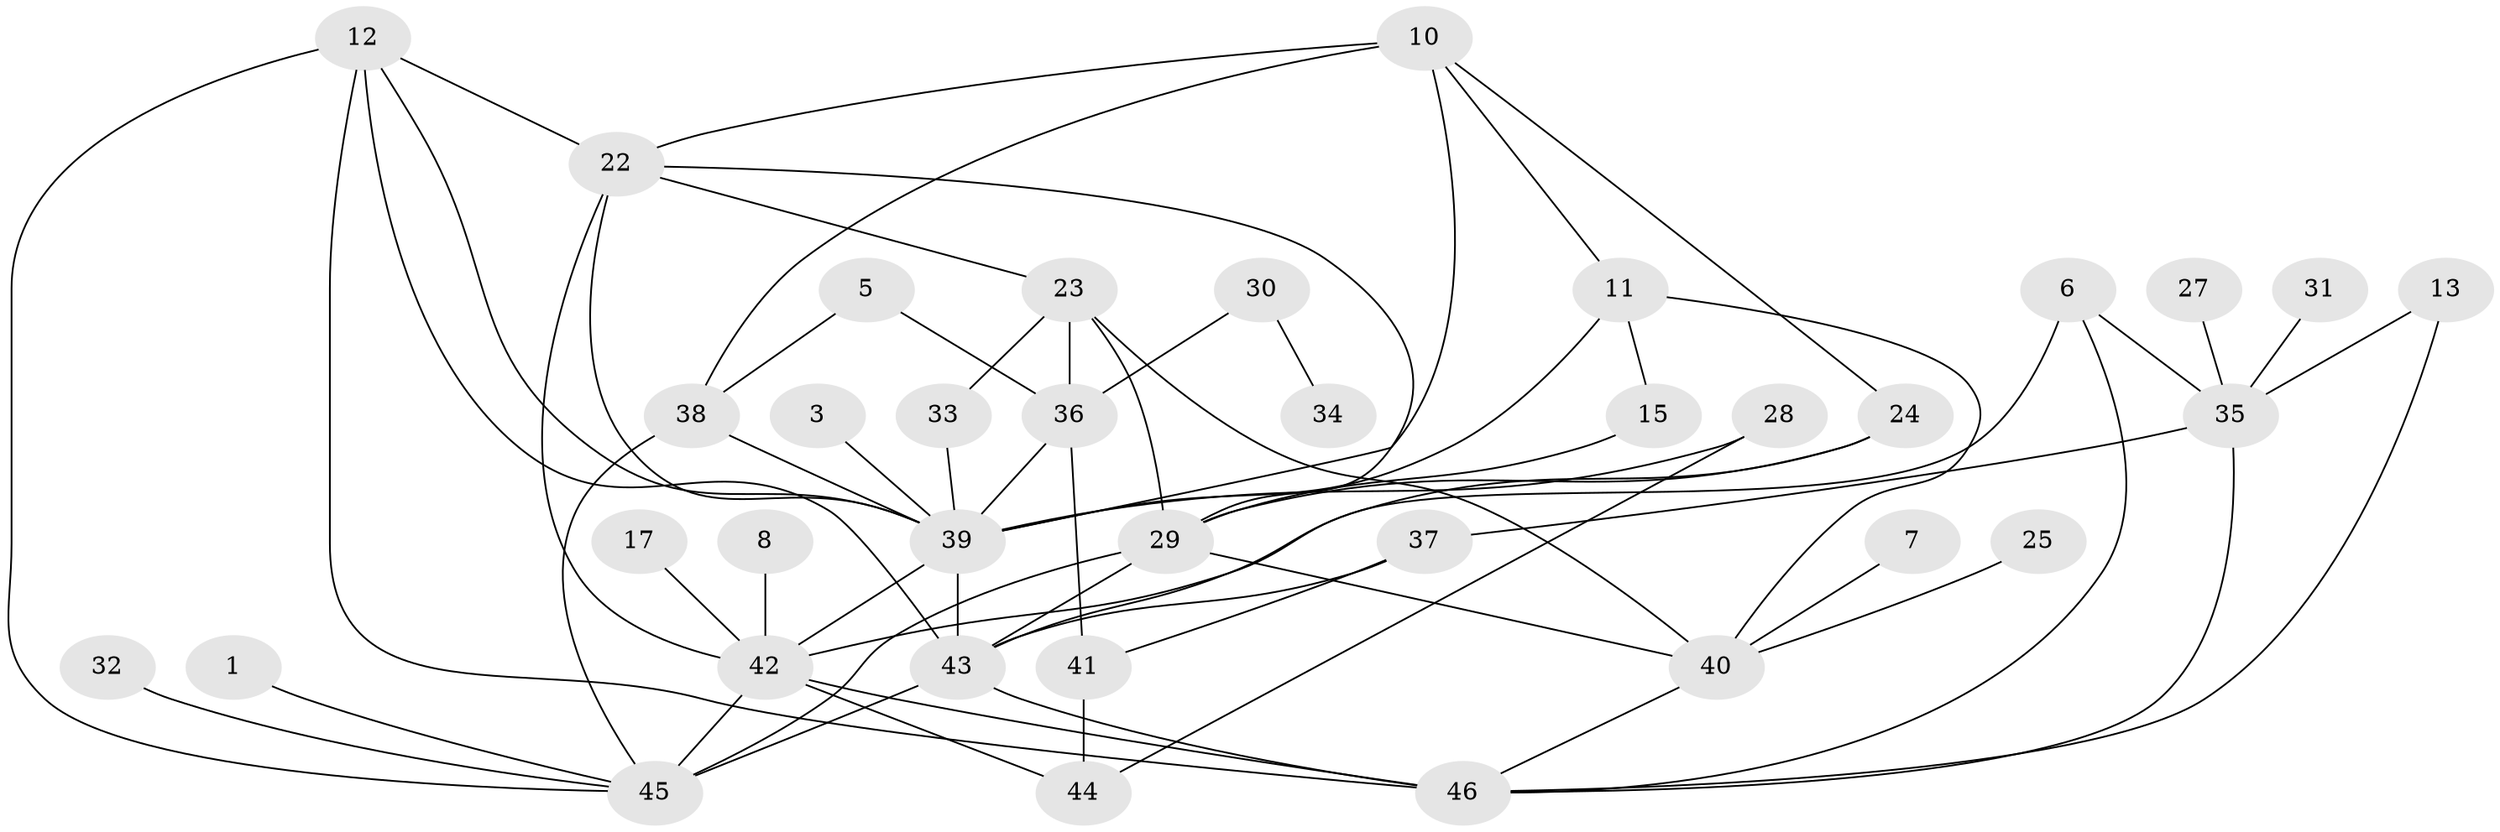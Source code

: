 // original degree distribution, {2: 0.22826086956521738, 1: 0.20652173913043478, 0: 0.10869565217391304, 4: 0.15217391304347827, 6: 0.07608695652173914, 3: 0.17391304347826086, 5: 0.05434782608695652}
// Generated by graph-tools (version 1.1) at 2025/25/03/09/25 03:25:21]
// undirected, 36 vertices, 65 edges
graph export_dot {
graph [start="1"]
  node [color=gray90,style=filled];
  1;
  3;
  5;
  6;
  7;
  8;
  10;
  11;
  12;
  13;
  15;
  17;
  22;
  23;
  24;
  25;
  27;
  28;
  29;
  30;
  31;
  32;
  33;
  34;
  35;
  36;
  37;
  38;
  39;
  40;
  41;
  42;
  43;
  44;
  45;
  46;
  1 -- 45 [weight=1.0];
  3 -- 39 [weight=1.0];
  5 -- 36 [weight=1.0];
  5 -- 38 [weight=1.0];
  6 -- 35 [weight=1.0];
  6 -- 42 [weight=1.0];
  6 -- 46 [weight=1.0];
  7 -- 40 [weight=1.0];
  8 -- 42 [weight=1.0];
  10 -- 11 [weight=1.0];
  10 -- 22 [weight=1.0];
  10 -- 24 [weight=1.0];
  10 -- 38 [weight=1.0];
  10 -- 39 [weight=1.0];
  11 -- 15 [weight=1.0];
  11 -- 39 [weight=1.0];
  11 -- 40 [weight=1.0];
  12 -- 22 [weight=1.0];
  12 -- 39 [weight=1.0];
  12 -- 43 [weight=1.0];
  12 -- 45 [weight=1.0];
  12 -- 46 [weight=2.0];
  13 -- 35 [weight=1.0];
  13 -- 46 [weight=1.0];
  15 -- 29 [weight=1.0];
  17 -- 42 [weight=1.0];
  22 -- 23 [weight=1.0];
  22 -- 29 [weight=1.0];
  22 -- 39 [weight=1.0];
  22 -- 42 [weight=1.0];
  23 -- 29 [weight=1.0];
  23 -- 33 [weight=1.0];
  23 -- 36 [weight=1.0];
  23 -- 40 [weight=1.0];
  24 -- 29 [weight=1.0];
  24 -- 43 [weight=1.0];
  25 -- 40 [weight=1.0];
  27 -- 35 [weight=1.0];
  28 -- 39 [weight=1.0];
  28 -- 44 [weight=1.0];
  29 -- 40 [weight=1.0];
  29 -- 43 [weight=1.0];
  29 -- 45 [weight=2.0];
  30 -- 34 [weight=1.0];
  30 -- 36 [weight=1.0];
  31 -- 35 [weight=1.0];
  32 -- 45 [weight=1.0];
  33 -- 39 [weight=1.0];
  35 -- 37 [weight=1.0];
  35 -- 46 [weight=1.0];
  36 -- 39 [weight=1.0];
  36 -- 41 [weight=2.0];
  37 -- 41 [weight=1.0];
  37 -- 43 [weight=1.0];
  38 -- 39 [weight=1.0];
  38 -- 45 [weight=1.0];
  39 -- 42 [weight=1.0];
  39 -- 43 [weight=2.0];
  40 -- 46 [weight=1.0];
  41 -- 44 [weight=1.0];
  42 -- 44 [weight=1.0];
  42 -- 45 [weight=1.0];
  42 -- 46 [weight=1.0];
  43 -- 45 [weight=1.0];
  43 -- 46 [weight=1.0];
}
